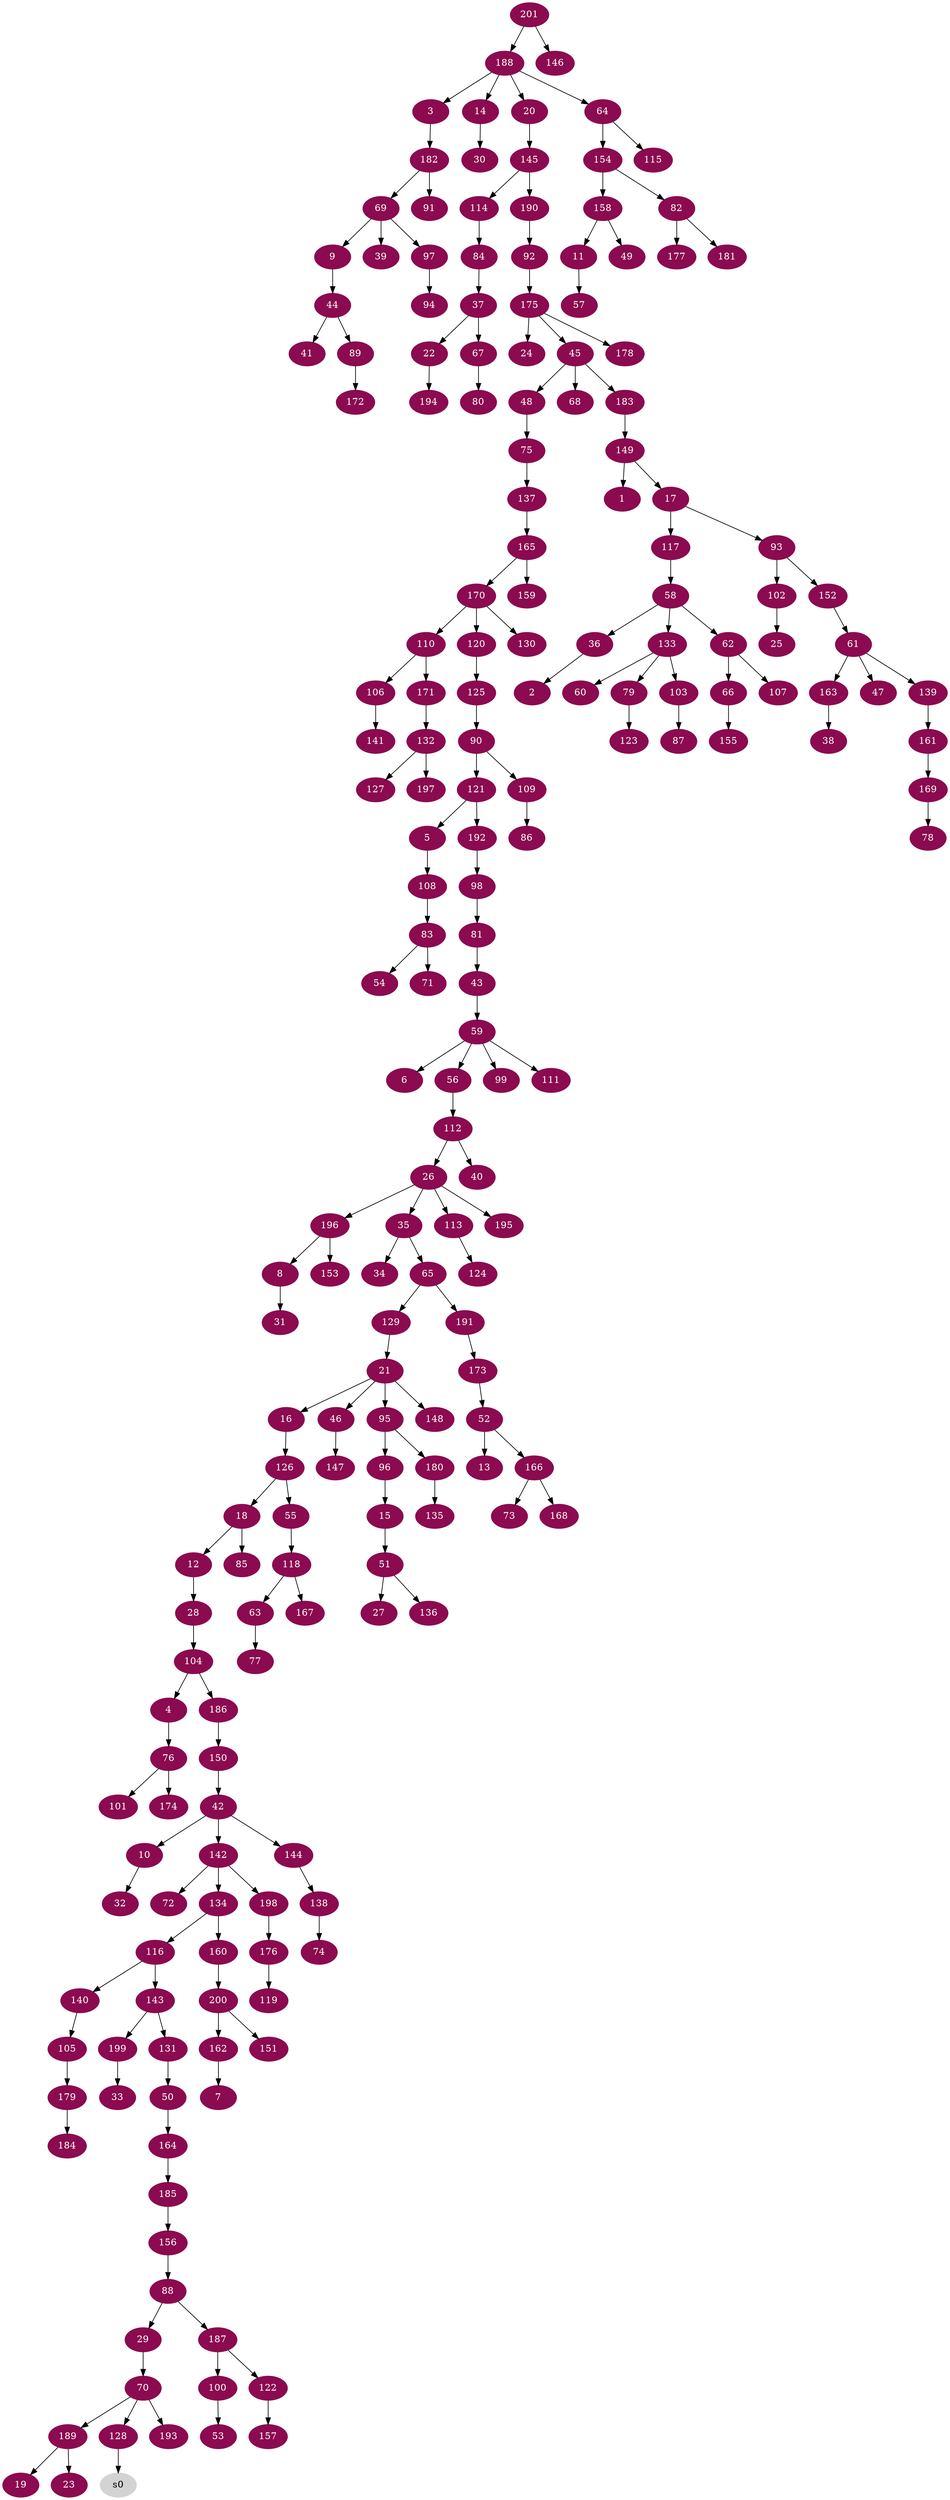 digraph G {
node [color=deeppink4, style=filled, fontcolor=white];
149 -> 1;
36 -> 2;
188 -> 3;
104 -> 4;
121 -> 5;
59 -> 6;
162 -> 7;
196 -> 8;
69 -> 9;
42 -> 10;
158 -> 11;
18 -> 12;
52 -> 13;
188 -> 14;
96 -> 15;
21 -> 16;
149 -> 17;
126 -> 18;
189 -> 19;
188 -> 20;
129 -> 21;
37 -> 22;
189 -> 23;
175 -> 24;
102 -> 25;
112 -> 26;
51 -> 27;
12 -> 28;
88 -> 29;
14 -> 30;
8 -> 31;
10 -> 32;
199 -> 33;
35 -> 34;
26 -> 35;
58 -> 36;
84 -> 37;
163 -> 38;
69 -> 39;
112 -> 40;
44 -> 41;
150 -> 42;
81 -> 43;
9 -> 44;
175 -> 45;
21 -> 46;
61 -> 47;
45 -> 48;
158 -> 49;
131 -> 50;
15 -> 51;
173 -> 52;
100 -> 53;
83 -> 54;
126 -> 55;
59 -> 56;
11 -> 57;
117 -> 58;
43 -> 59;
133 -> 60;
152 -> 61;
58 -> 62;
118 -> 63;
188 -> 64;
35 -> 65;
62 -> 66;
37 -> 67;
45 -> 68;
182 -> 69;
29 -> 70;
83 -> 71;
142 -> 72;
166 -> 73;
138 -> 74;
48 -> 75;
4 -> 76;
63 -> 77;
169 -> 78;
133 -> 79;
67 -> 80;
98 -> 81;
154 -> 82;
108 -> 83;
114 -> 84;
18 -> 85;
109 -> 86;
103 -> 87;
156 -> 88;
44 -> 89;
125 -> 90;
182 -> 91;
190 -> 92;
17 -> 93;
97 -> 94;
21 -> 95;
95 -> 96;
69 -> 97;
192 -> 98;
59 -> 99;
187 -> 100;
76 -> 101;
93 -> 102;
133 -> 103;
28 -> 104;
140 -> 105;
110 -> 106;
62 -> 107;
5 -> 108;
90 -> 109;
170 -> 110;
59 -> 111;
56 -> 112;
26 -> 113;
145 -> 114;
64 -> 115;
134 -> 116;
17 -> 117;
55 -> 118;
176 -> 119;
170 -> 120;
90 -> 121;
187 -> 122;
79 -> 123;
113 -> 124;
120 -> 125;
16 -> 126;
132 -> 127;
70 -> 128;
65 -> 129;
170 -> 130;
143 -> 131;
171 -> 132;
58 -> 133;
142 -> 134;
180 -> 135;
51 -> 136;
75 -> 137;
144 -> 138;
61 -> 139;
116 -> 140;
106 -> 141;
42 -> 142;
116 -> 143;
42 -> 144;
20 -> 145;
201 -> 146;
46 -> 147;
21 -> 148;
183 -> 149;
186 -> 150;
200 -> 151;
93 -> 152;
196 -> 153;
64 -> 154;
66 -> 155;
185 -> 156;
122 -> 157;
154 -> 158;
165 -> 159;
134 -> 160;
139 -> 161;
200 -> 162;
61 -> 163;
50 -> 164;
137 -> 165;
52 -> 166;
118 -> 167;
166 -> 168;
161 -> 169;
165 -> 170;
110 -> 171;
89 -> 172;
191 -> 173;
76 -> 174;
92 -> 175;
198 -> 176;
82 -> 177;
175 -> 178;
105 -> 179;
95 -> 180;
82 -> 181;
3 -> 182;
45 -> 183;
179 -> 184;
164 -> 185;
104 -> 186;
88 -> 187;
201 -> 188;
70 -> 189;
145 -> 190;
65 -> 191;
121 -> 192;
70 -> 193;
22 -> 194;
26 -> 195;
26 -> 196;
132 -> 197;
142 -> 198;
143 -> 199;
160 -> 200;
node [color=lightgrey, style=filled, fontcolor=black];
128 -> s0;
}
